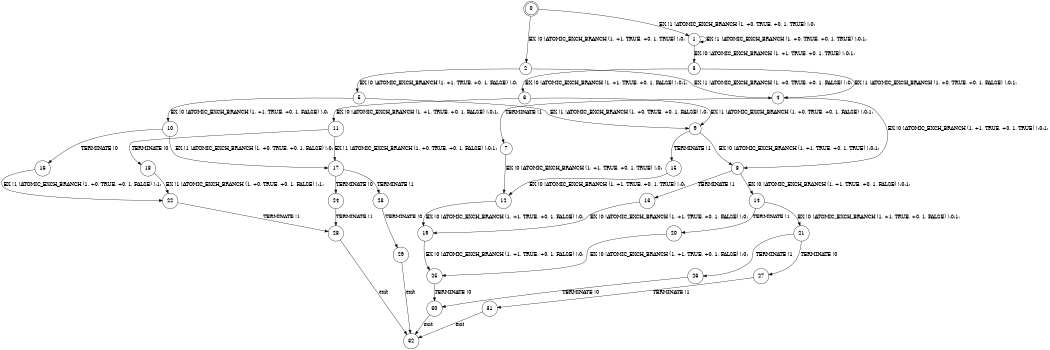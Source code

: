 digraph BCG {
size = "7, 10.5";
center = TRUE;
node [shape = circle];
0 [peripheries = 2];
0 -> 1 [label = "EX !1 !ATOMIC_EXCH_BRANCH (1, +0, TRUE, +0, 1, TRUE) !:0:"];
0 -> 2 [label = "EX !0 !ATOMIC_EXCH_BRANCH (1, +1, TRUE, +0, 1, TRUE) !:0:"];
1 -> 3 [label = "EX !0 !ATOMIC_EXCH_BRANCH (1, +1, TRUE, +0, 1, TRUE) !:0:1:"];
1 -> 1 [label = "EX !1 !ATOMIC_EXCH_BRANCH (1, +0, TRUE, +0, 1, TRUE) !:0:1:"];
2 -> 4 [label = "EX !1 !ATOMIC_EXCH_BRANCH (1, +0, TRUE, +0, 1, FALSE) !:0:"];
2 -> 5 [label = "EX !0 !ATOMIC_EXCH_BRANCH (1, +1, TRUE, +0, 1, FALSE) !:0:"];
3 -> 4 [label = "EX !1 !ATOMIC_EXCH_BRANCH (1, +0, TRUE, +0, 1, FALSE) !:0:1:"];
3 -> 6 [label = "EX !0 !ATOMIC_EXCH_BRANCH (1, +1, TRUE, +0, 1, FALSE) !:0:1:"];
4 -> 7 [label = "TERMINATE !1"];
4 -> 8 [label = "EX !0 !ATOMIC_EXCH_BRANCH (1, +1, TRUE, +0, 1, TRUE) !:0:1:"];
5 -> 9 [label = "EX !1 !ATOMIC_EXCH_BRANCH (1, +0, TRUE, +0, 1, FALSE) !:0:"];
5 -> 10 [label = "EX !0 !ATOMIC_EXCH_BRANCH (1, +1, TRUE, +0, 1, FALSE) !:0:"];
6 -> 9 [label = "EX !1 !ATOMIC_EXCH_BRANCH (1, +0, TRUE, +0, 1, FALSE) !:0:1:"];
6 -> 11 [label = "EX !0 !ATOMIC_EXCH_BRANCH (1, +1, TRUE, +0, 1, FALSE) !:0:1:"];
7 -> 12 [label = "EX !0 !ATOMIC_EXCH_BRANCH (1, +1, TRUE, +0, 1, TRUE) !:0:"];
8 -> 13 [label = "TERMINATE !1"];
8 -> 14 [label = "EX !0 !ATOMIC_EXCH_BRANCH (1, +1, TRUE, +0, 1, FALSE) !:0:1:"];
9 -> 15 [label = "TERMINATE !1"];
9 -> 8 [label = "EX !0 !ATOMIC_EXCH_BRANCH (1, +1, TRUE, +0, 1, TRUE) !:0:1:"];
10 -> 16 [label = "TERMINATE !0"];
10 -> 17 [label = "EX !1 !ATOMIC_EXCH_BRANCH (1, +0, TRUE, +0, 1, FALSE) !:0:"];
11 -> 18 [label = "TERMINATE !0"];
11 -> 17 [label = "EX !1 !ATOMIC_EXCH_BRANCH (1, +0, TRUE, +0, 1, FALSE) !:0:1:"];
12 -> 19 [label = "EX !0 !ATOMIC_EXCH_BRANCH (1, +1, TRUE, +0, 1, FALSE) !:0:"];
13 -> 19 [label = "EX !0 !ATOMIC_EXCH_BRANCH (1, +1, TRUE, +0, 1, FALSE) !:0:"];
14 -> 20 [label = "TERMINATE !1"];
14 -> 21 [label = "EX !0 !ATOMIC_EXCH_BRANCH (1, +1, TRUE, +0, 1, FALSE) !:0:1:"];
15 -> 12 [label = "EX !0 !ATOMIC_EXCH_BRANCH (1, +1, TRUE, +0, 1, TRUE) !:0:"];
16 -> 22 [label = "EX !1 !ATOMIC_EXCH_BRANCH (1, +0, TRUE, +0, 1, FALSE) !:1:"];
17 -> 23 [label = "TERMINATE !1"];
17 -> 24 [label = "TERMINATE !0"];
18 -> 22 [label = "EX !1 !ATOMIC_EXCH_BRANCH (1, +0, TRUE, +0, 1, FALSE) !:1:"];
19 -> 25 [label = "EX !0 !ATOMIC_EXCH_BRANCH (1, +1, TRUE, +0, 1, FALSE) !:0:"];
20 -> 25 [label = "EX !0 !ATOMIC_EXCH_BRANCH (1, +1, TRUE, +0, 1, FALSE) !:0:"];
21 -> 26 [label = "TERMINATE !1"];
21 -> 27 [label = "TERMINATE !0"];
22 -> 28 [label = "TERMINATE !1"];
23 -> 29 [label = "TERMINATE !0"];
24 -> 28 [label = "TERMINATE !1"];
25 -> 30 [label = "TERMINATE !0"];
26 -> 30 [label = "TERMINATE !0"];
27 -> 31 [label = "TERMINATE !1"];
28 -> 32 [label = "exit"];
29 -> 32 [label = "exit"];
30 -> 32 [label = "exit"];
31 -> 32 [label = "exit"];
}
